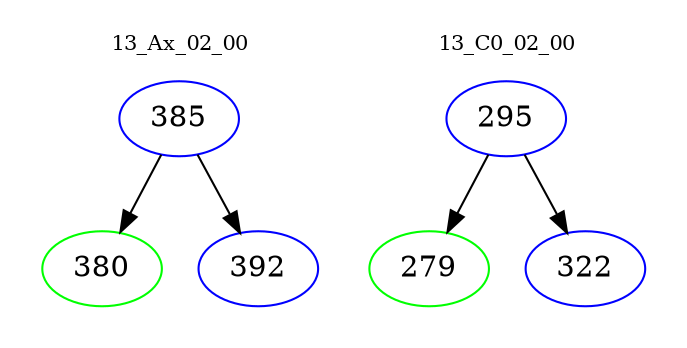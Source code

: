 digraph{
subgraph cluster_0 {
color = white
label = "13_Ax_02_00";
fontsize=10;
T0_385 [label="385", color="blue"]
T0_385 -> T0_380 [color="black"]
T0_380 [label="380", color="green"]
T0_385 -> T0_392 [color="black"]
T0_392 [label="392", color="blue"]
}
subgraph cluster_1 {
color = white
label = "13_C0_02_00";
fontsize=10;
T1_295 [label="295", color="blue"]
T1_295 -> T1_279 [color="black"]
T1_279 [label="279", color="green"]
T1_295 -> T1_322 [color="black"]
T1_322 [label="322", color="blue"]
}
}
